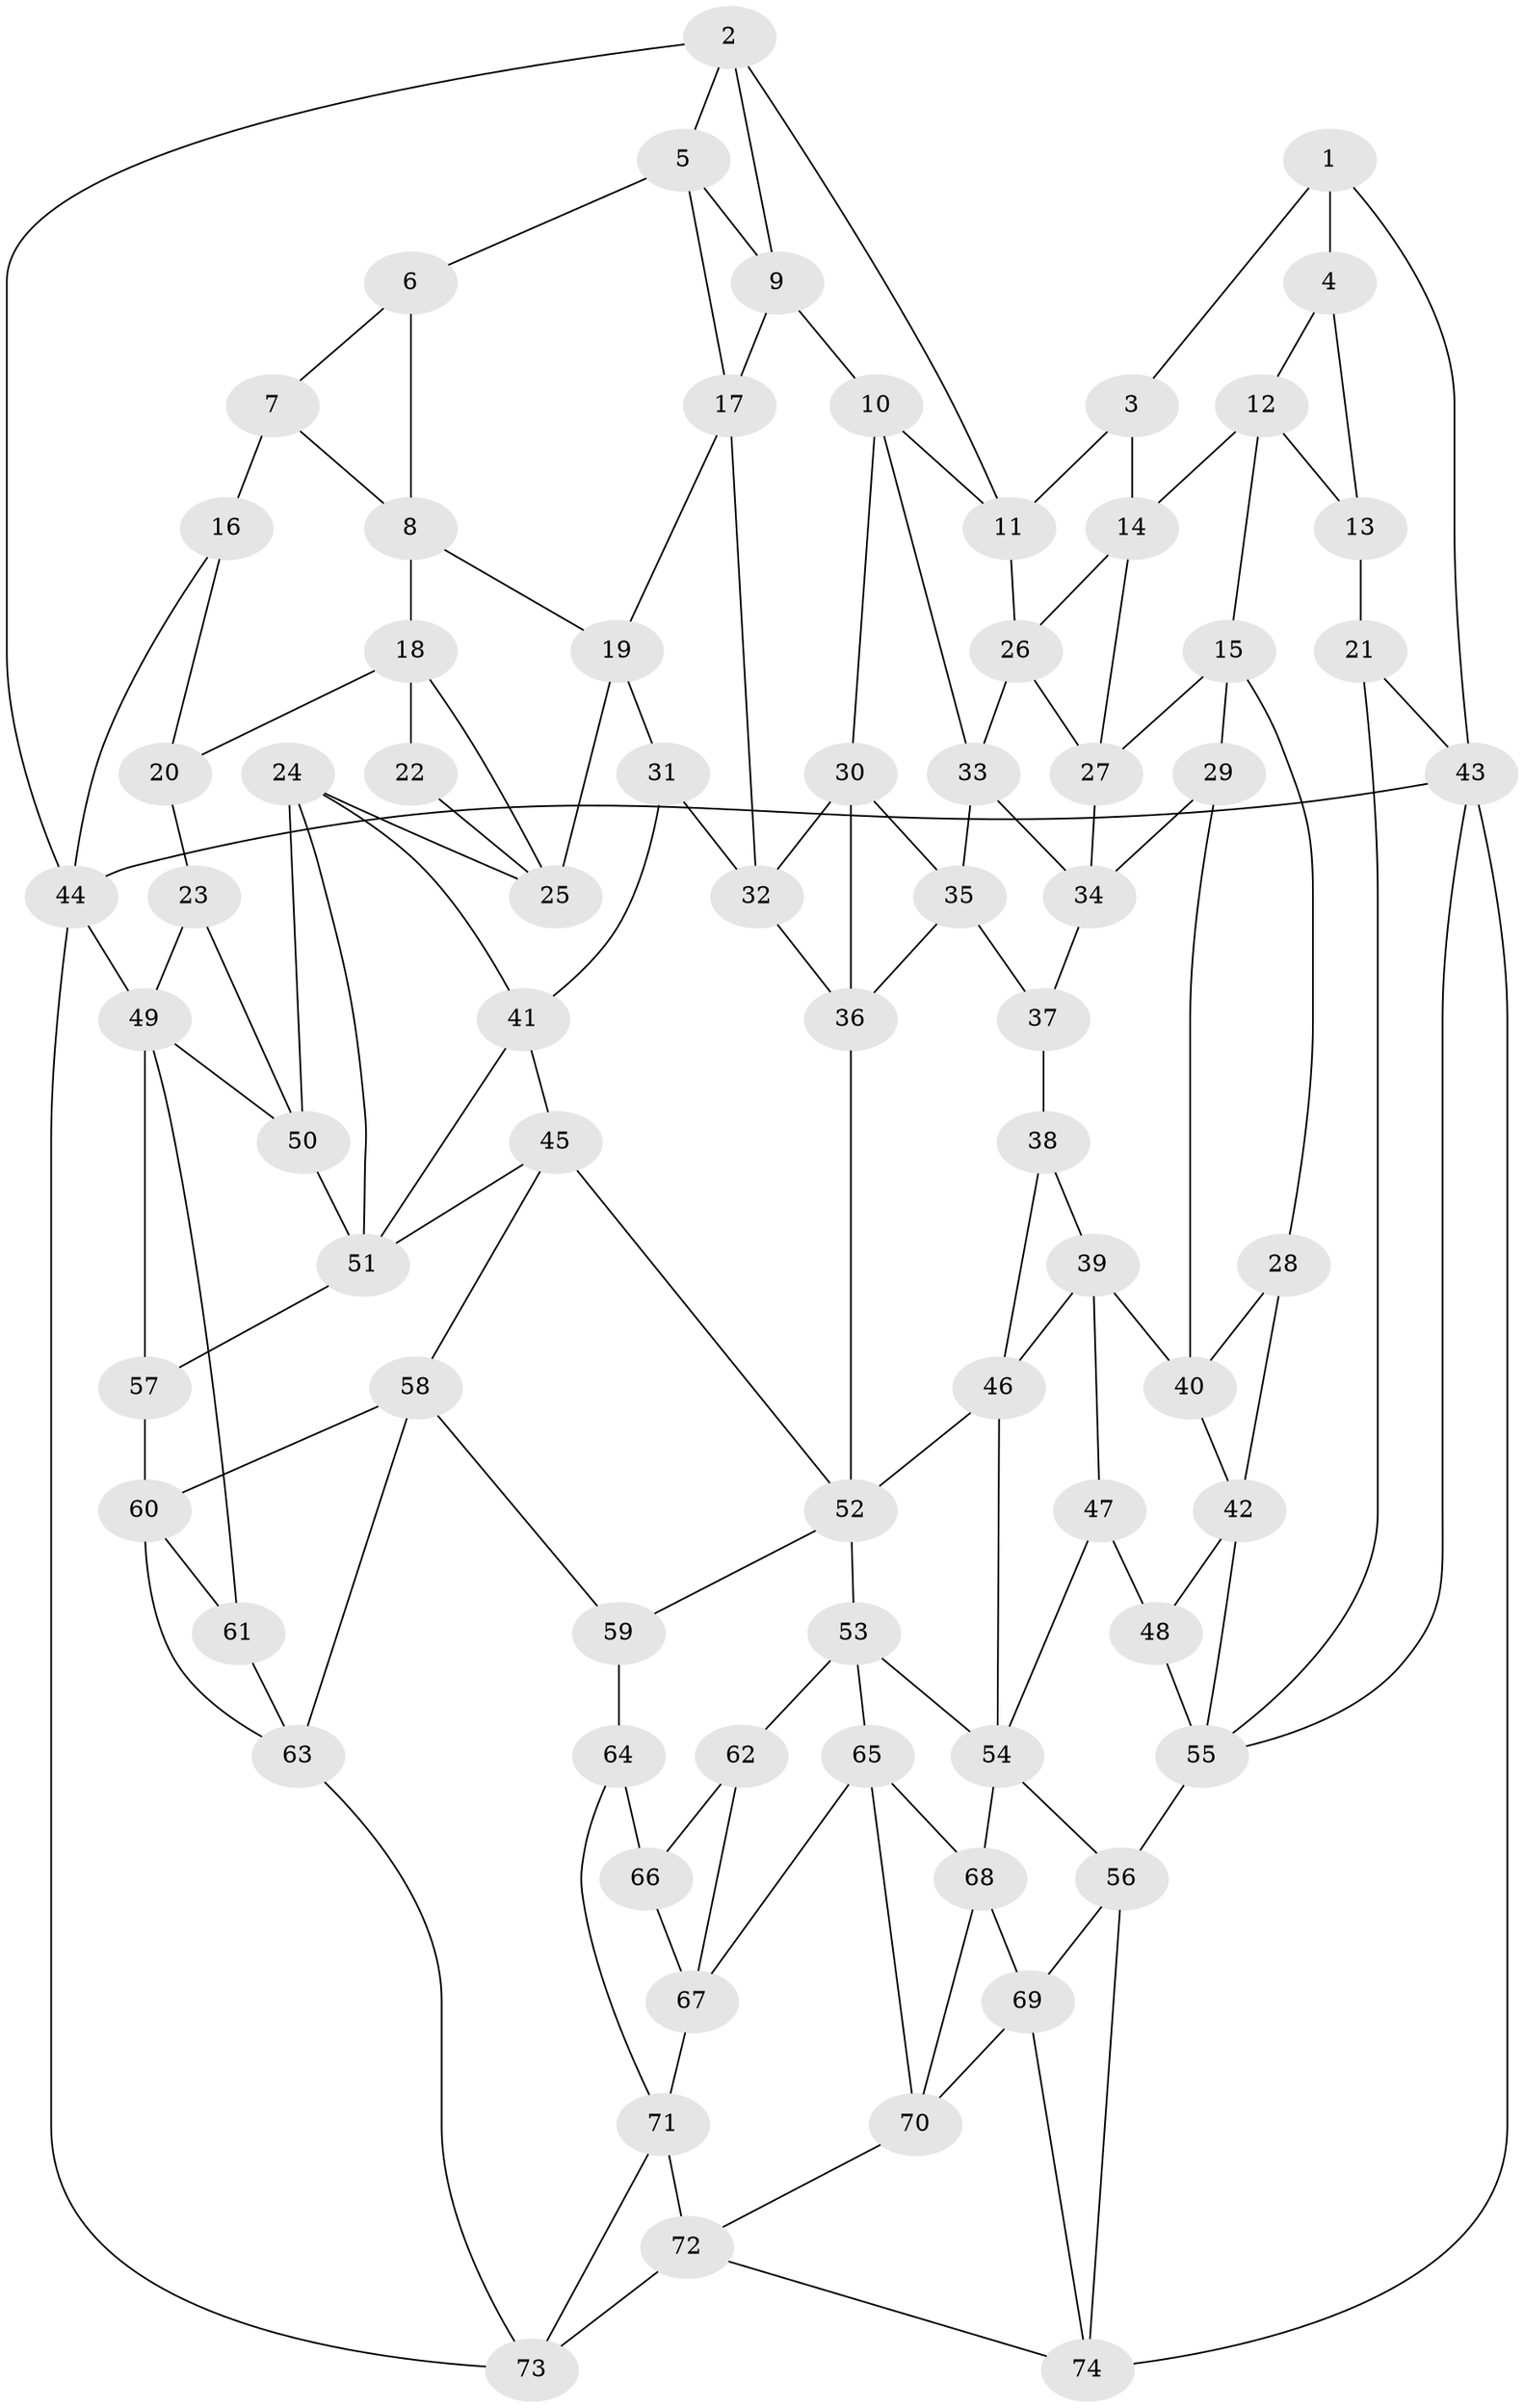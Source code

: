 // original degree distribution, {3: 0.02027027027027027, 4: 0.24324324324324326, 6: 0.24324324324324326, 5: 0.49324324324324326}
// Generated by graph-tools (version 1.1) at 2025/27/03/09/25 03:27:14]
// undirected, 74 vertices, 139 edges
graph export_dot {
graph [start="1"]
  node [color=gray90,style=filled];
  1;
  2;
  3;
  4;
  5;
  6;
  7;
  8;
  9;
  10;
  11;
  12;
  13;
  14;
  15;
  16;
  17;
  18;
  19;
  20;
  21;
  22;
  23;
  24;
  25;
  26;
  27;
  28;
  29;
  30;
  31;
  32;
  33;
  34;
  35;
  36;
  37;
  38;
  39;
  40;
  41;
  42;
  43;
  44;
  45;
  46;
  47;
  48;
  49;
  50;
  51;
  52;
  53;
  54;
  55;
  56;
  57;
  58;
  59;
  60;
  61;
  62;
  63;
  64;
  65;
  66;
  67;
  68;
  69;
  70;
  71;
  72;
  73;
  74;
  1 -- 3 [weight=1.0];
  1 -- 4 [weight=1.0];
  1 -- 43 [weight=1.0];
  2 -- 5 [weight=1.0];
  2 -- 9 [weight=1.0];
  2 -- 11 [weight=1.0];
  2 -- 44 [weight=1.0];
  3 -- 11 [weight=1.0];
  3 -- 14 [weight=1.0];
  4 -- 12 [weight=1.0];
  4 -- 13 [weight=1.0];
  5 -- 6 [weight=1.0];
  5 -- 9 [weight=1.0];
  5 -- 17 [weight=1.0];
  6 -- 7 [weight=1.0];
  6 -- 8 [weight=1.0];
  7 -- 8 [weight=1.0];
  7 -- 16 [weight=2.0];
  8 -- 18 [weight=1.0];
  8 -- 19 [weight=1.0];
  9 -- 10 [weight=1.0];
  9 -- 17 [weight=1.0];
  10 -- 11 [weight=1.0];
  10 -- 30 [weight=1.0];
  10 -- 33 [weight=1.0];
  11 -- 26 [weight=1.0];
  12 -- 13 [weight=1.0];
  12 -- 14 [weight=1.0];
  12 -- 15 [weight=1.0];
  13 -- 21 [weight=2.0];
  14 -- 26 [weight=1.0];
  14 -- 27 [weight=1.0];
  15 -- 27 [weight=1.0];
  15 -- 28 [weight=1.0];
  15 -- 29 [weight=1.0];
  16 -- 20 [weight=1.0];
  16 -- 44 [weight=1.0];
  17 -- 19 [weight=1.0];
  17 -- 32 [weight=1.0];
  18 -- 20 [weight=1.0];
  18 -- 22 [weight=1.0];
  18 -- 25 [weight=1.0];
  19 -- 25 [weight=1.0];
  19 -- 31 [weight=1.0];
  20 -- 23 [weight=1.0];
  21 -- 43 [weight=1.0];
  21 -- 55 [weight=1.0];
  22 -- 25 [weight=1.0];
  23 -- 49 [weight=1.0];
  23 -- 50 [weight=1.0];
  24 -- 25 [weight=1.0];
  24 -- 41 [weight=1.0];
  24 -- 50 [weight=1.0];
  24 -- 51 [weight=1.0];
  26 -- 27 [weight=1.0];
  26 -- 33 [weight=1.0];
  27 -- 34 [weight=1.0];
  28 -- 40 [weight=1.0];
  28 -- 42 [weight=1.0];
  29 -- 34 [weight=1.0];
  29 -- 40 [weight=1.0];
  30 -- 32 [weight=1.0];
  30 -- 35 [weight=1.0];
  30 -- 36 [weight=1.0];
  31 -- 32 [weight=1.0];
  31 -- 41 [weight=1.0];
  32 -- 36 [weight=1.0];
  33 -- 34 [weight=1.0];
  33 -- 35 [weight=1.0];
  34 -- 37 [weight=1.0];
  35 -- 36 [weight=1.0];
  35 -- 37 [weight=1.0];
  36 -- 52 [weight=1.0];
  37 -- 38 [weight=2.0];
  38 -- 39 [weight=1.0];
  38 -- 46 [weight=1.0];
  39 -- 40 [weight=1.0];
  39 -- 46 [weight=1.0];
  39 -- 47 [weight=1.0];
  40 -- 42 [weight=1.0];
  41 -- 45 [weight=1.0];
  41 -- 51 [weight=1.0];
  42 -- 48 [weight=1.0];
  42 -- 55 [weight=1.0];
  43 -- 44 [weight=2.0];
  43 -- 55 [weight=1.0];
  43 -- 74 [weight=1.0];
  44 -- 49 [weight=1.0];
  44 -- 73 [weight=1.0];
  45 -- 51 [weight=1.0];
  45 -- 52 [weight=1.0];
  45 -- 58 [weight=1.0];
  46 -- 52 [weight=1.0];
  46 -- 54 [weight=1.0];
  47 -- 48 [weight=2.0];
  47 -- 54 [weight=1.0];
  48 -- 55 [weight=2.0];
  49 -- 50 [weight=1.0];
  49 -- 57 [weight=2.0];
  49 -- 61 [weight=1.0];
  50 -- 51 [weight=2.0];
  51 -- 57 [weight=1.0];
  52 -- 53 [weight=1.0];
  52 -- 59 [weight=1.0];
  53 -- 54 [weight=1.0];
  53 -- 62 [weight=1.0];
  53 -- 65 [weight=1.0];
  54 -- 56 [weight=1.0];
  54 -- 68 [weight=1.0];
  55 -- 56 [weight=1.0];
  56 -- 69 [weight=1.0];
  56 -- 74 [weight=1.0];
  57 -- 60 [weight=1.0];
  58 -- 59 [weight=1.0];
  58 -- 60 [weight=1.0];
  58 -- 63 [weight=1.0];
  59 -- 64 [weight=1.0];
  60 -- 61 [weight=1.0];
  60 -- 63 [weight=1.0];
  61 -- 63 [weight=1.0];
  62 -- 66 [weight=1.0];
  62 -- 67 [weight=1.0];
  63 -- 73 [weight=1.0];
  64 -- 66 [weight=2.0];
  64 -- 71 [weight=1.0];
  65 -- 67 [weight=1.0];
  65 -- 68 [weight=1.0];
  65 -- 70 [weight=1.0];
  66 -- 67 [weight=1.0];
  67 -- 71 [weight=1.0];
  68 -- 69 [weight=1.0];
  68 -- 70 [weight=1.0];
  69 -- 70 [weight=1.0];
  69 -- 74 [weight=1.0];
  70 -- 72 [weight=1.0];
  71 -- 72 [weight=1.0];
  71 -- 73 [weight=1.0];
  72 -- 73 [weight=1.0];
  72 -- 74 [weight=1.0];
}
